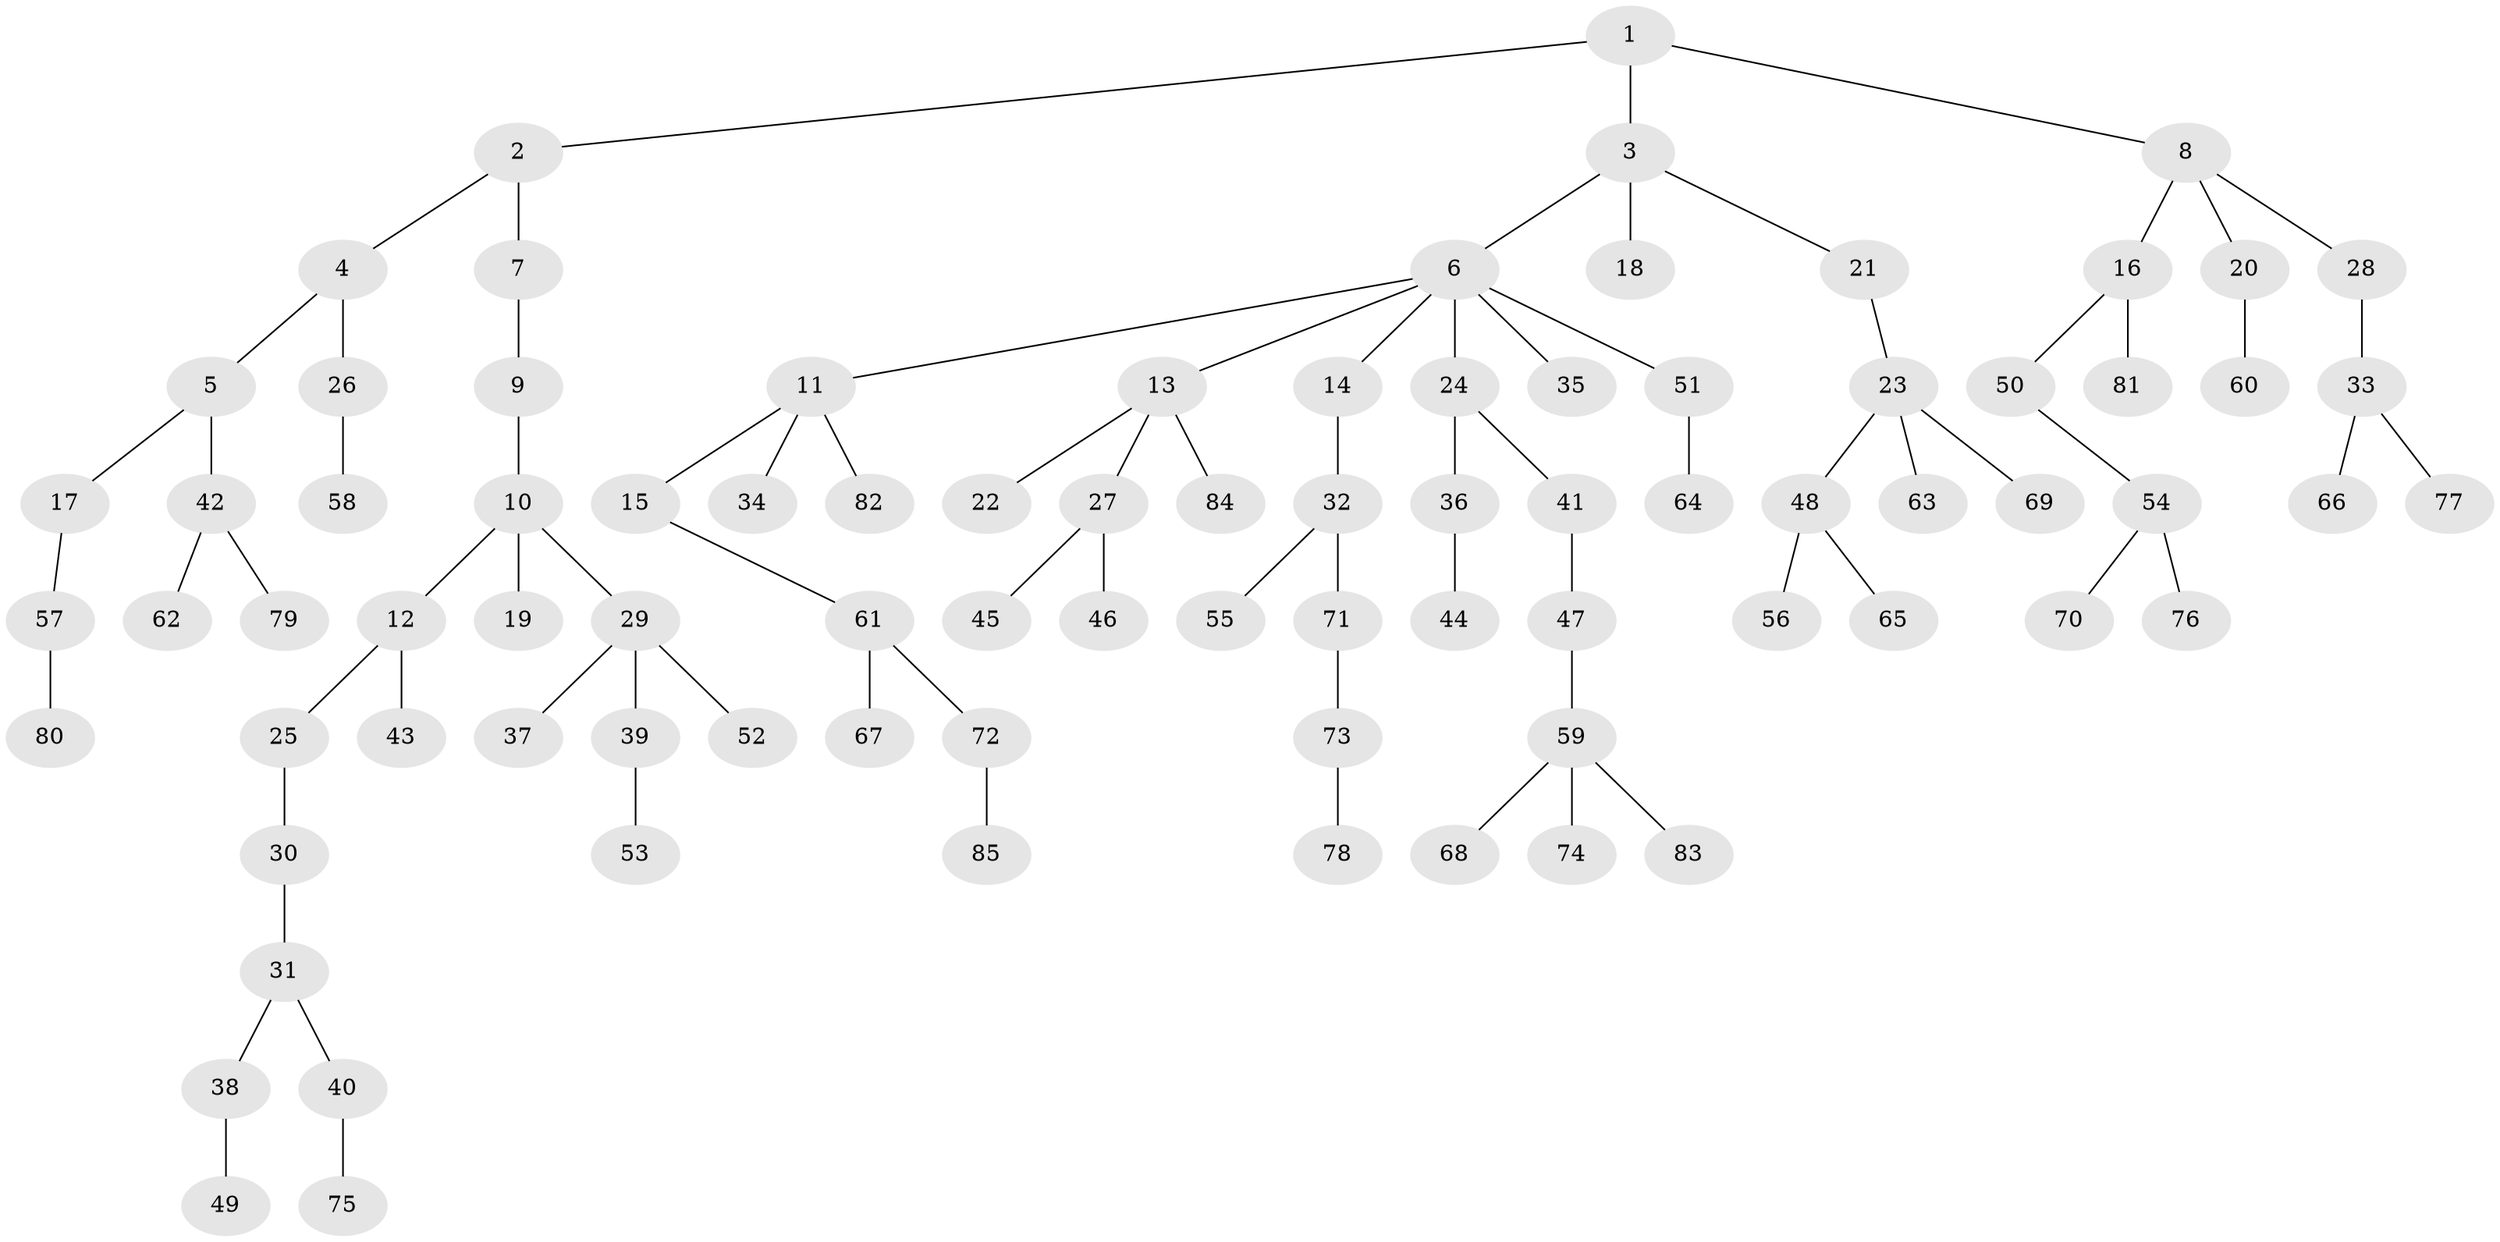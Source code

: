 // original degree distribution, {3: 0.18487394957983194, 4: 0.07563025210084033, 5: 0.03361344537815126, 7: 0.008403361344537815, 2: 0.20168067226890757, 1: 0.4957983193277311}
// Generated by graph-tools (version 1.1) at 2025/51/03/04/25 22:51:42]
// undirected, 85 vertices, 84 edges
graph export_dot {
  node [color=gray90,style=filled];
  1;
  2;
  3;
  4;
  5;
  6;
  7;
  8;
  9;
  10;
  11;
  12;
  13;
  14;
  15;
  16;
  17;
  18;
  19;
  20;
  21;
  22;
  23;
  24;
  25;
  26;
  27;
  28;
  29;
  30;
  31;
  32;
  33;
  34;
  35;
  36;
  37;
  38;
  39;
  40;
  41;
  42;
  43;
  44;
  45;
  46;
  47;
  48;
  49;
  50;
  51;
  52;
  53;
  54;
  55;
  56;
  57;
  58;
  59;
  60;
  61;
  62;
  63;
  64;
  65;
  66;
  67;
  68;
  69;
  70;
  71;
  72;
  73;
  74;
  75;
  76;
  77;
  78;
  79;
  80;
  81;
  82;
  83;
  84;
  85;
  1 -- 2 [weight=1.0];
  1 -- 3 [weight=1.0];
  1 -- 8 [weight=1.0];
  2 -- 4 [weight=1.0];
  2 -- 7 [weight=1.0];
  3 -- 6 [weight=1.0];
  3 -- 18 [weight=1.0];
  3 -- 21 [weight=1.0];
  4 -- 5 [weight=1.0];
  4 -- 26 [weight=1.0];
  5 -- 17 [weight=1.0];
  5 -- 42 [weight=1.0];
  6 -- 11 [weight=1.0];
  6 -- 13 [weight=1.0];
  6 -- 14 [weight=1.0];
  6 -- 24 [weight=1.0];
  6 -- 35 [weight=1.0];
  6 -- 51 [weight=1.0];
  7 -- 9 [weight=1.0];
  8 -- 16 [weight=1.0];
  8 -- 20 [weight=1.0];
  8 -- 28 [weight=1.0];
  9 -- 10 [weight=1.0];
  10 -- 12 [weight=1.0];
  10 -- 19 [weight=1.0];
  10 -- 29 [weight=1.0];
  11 -- 15 [weight=1.0];
  11 -- 34 [weight=1.0];
  11 -- 82 [weight=1.0];
  12 -- 25 [weight=1.0];
  12 -- 43 [weight=1.0];
  13 -- 22 [weight=1.0];
  13 -- 27 [weight=1.0];
  13 -- 84 [weight=1.0];
  14 -- 32 [weight=1.0];
  15 -- 61 [weight=1.0];
  16 -- 50 [weight=1.0];
  16 -- 81 [weight=1.0];
  17 -- 57 [weight=1.0];
  20 -- 60 [weight=1.0];
  21 -- 23 [weight=1.0];
  23 -- 48 [weight=1.0];
  23 -- 63 [weight=1.0];
  23 -- 69 [weight=1.0];
  24 -- 36 [weight=1.0];
  24 -- 41 [weight=1.0];
  25 -- 30 [weight=1.0];
  26 -- 58 [weight=1.0];
  27 -- 45 [weight=1.0];
  27 -- 46 [weight=1.0];
  28 -- 33 [weight=1.0];
  29 -- 37 [weight=1.0];
  29 -- 39 [weight=1.0];
  29 -- 52 [weight=1.0];
  30 -- 31 [weight=1.0];
  31 -- 38 [weight=1.0];
  31 -- 40 [weight=1.0];
  32 -- 55 [weight=1.0];
  32 -- 71 [weight=1.0];
  33 -- 66 [weight=1.0];
  33 -- 77 [weight=1.0];
  36 -- 44 [weight=1.0];
  38 -- 49 [weight=1.0];
  39 -- 53 [weight=1.0];
  40 -- 75 [weight=1.0];
  41 -- 47 [weight=1.0];
  42 -- 62 [weight=1.0];
  42 -- 79 [weight=1.0];
  47 -- 59 [weight=1.0];
  48 -- 56 [weight=1.0];
  48 -- 65 [weight=1.0];
  50 -- 54 [weight=1.0];
  51 -- 64 [weight=1.0];
  54 -- 70 [weight=1.0];
  54 -- 76 [weight=1.0];
  57 -- 80 [weight=1.0];
  59 -- 68 [weight=1.0];
  59 -- 74 [weight=1.0];
  59 -- 83 [weight=1.0];
  61 -- 67 [weight=1.0];
  61 -- 72 [weight=1.0];
  71 -- 73 [weight=1.0];
  72 -- 85 [weight=1.0];
  73 -- 78 [weight=1.0];
}

